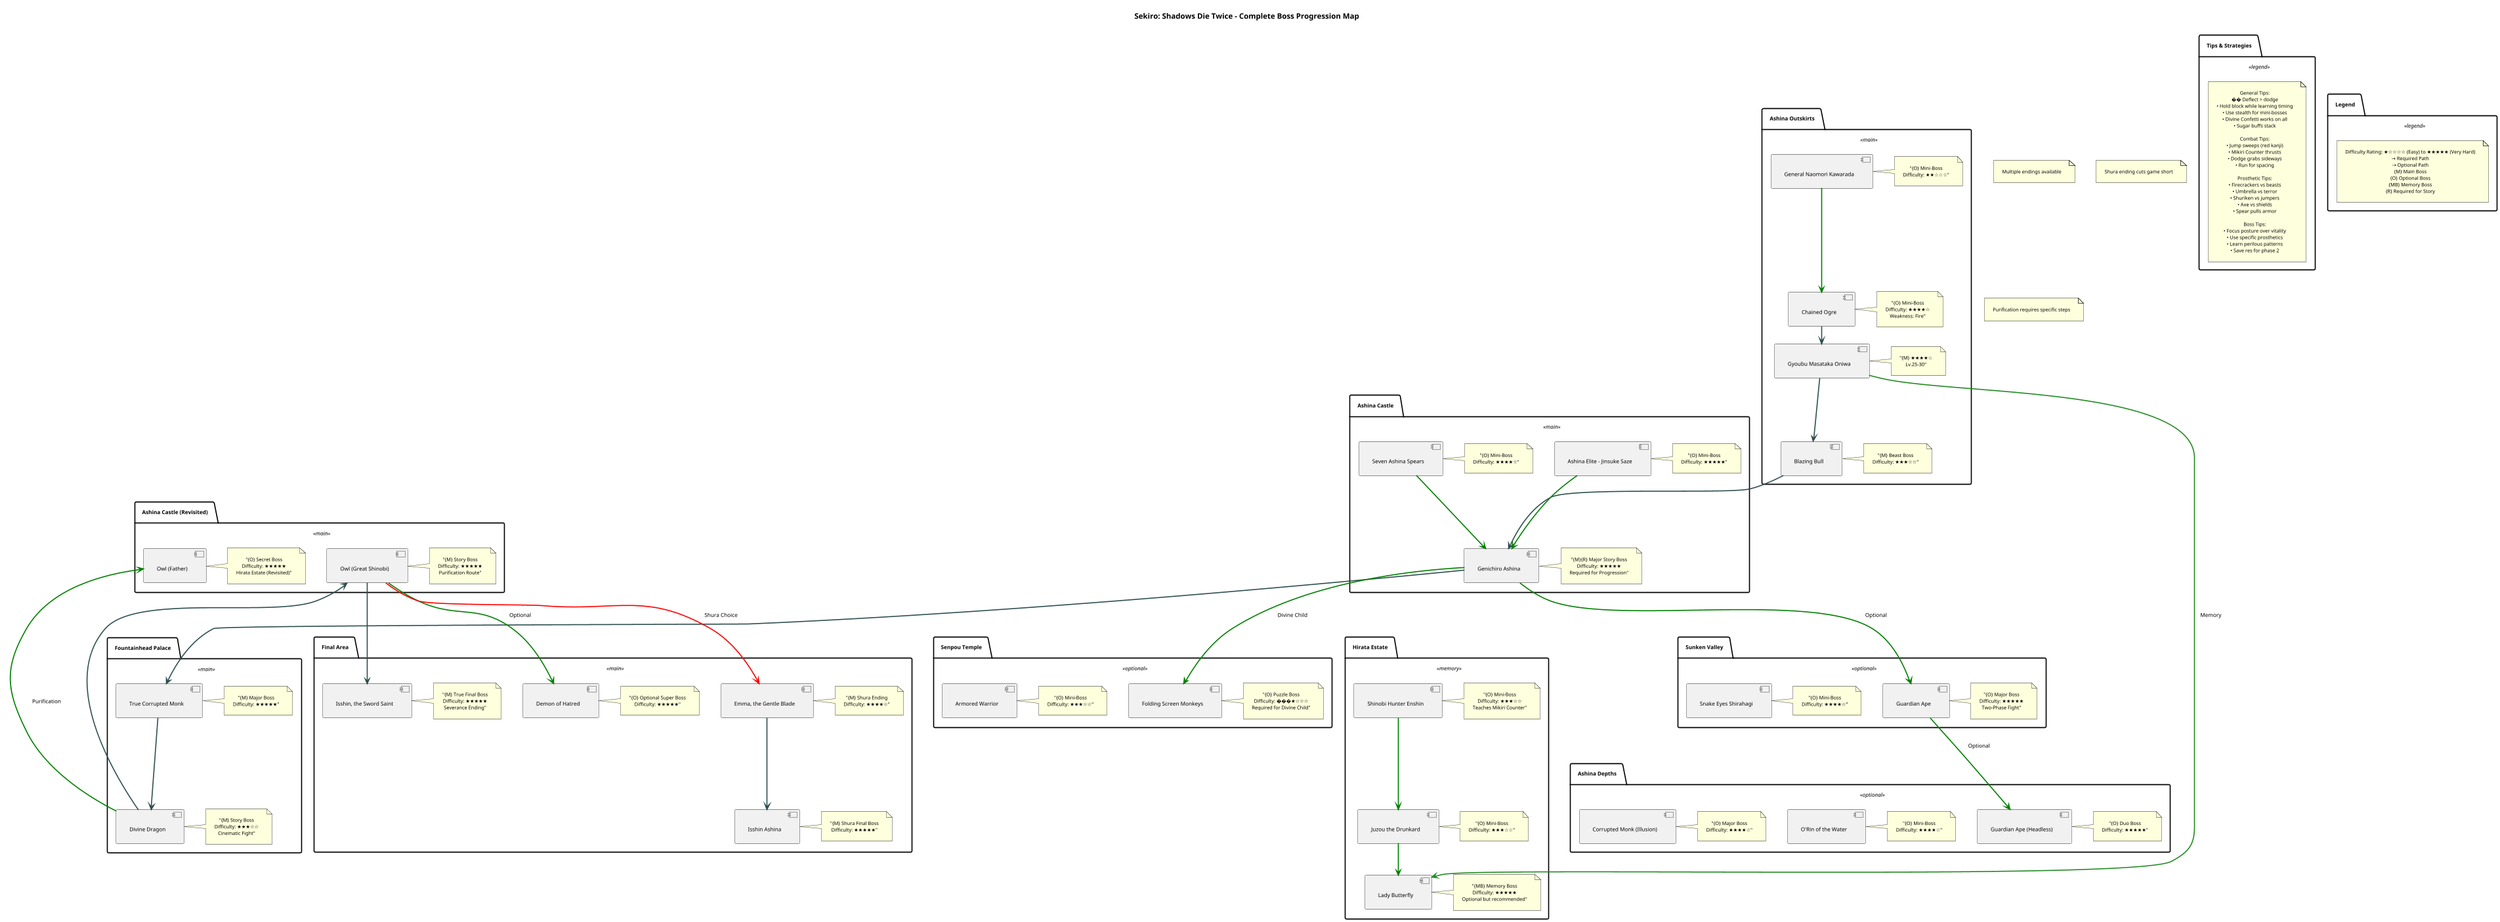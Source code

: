 @startuml
' Layout and Sizing Configuration
skinparam dpi 150
skinparam defaultTextAlignment center
skinparam nodesep 40
skinparam ranksep 30
skinparam padding 10
skinparam packagePadding 15

' Font Configurations
skinparam defaultFontSize 10
skinparam noteFontSize 9
skinparam noteFontStyle plain

' Arrow Styling
skinparam ArrowColor #2F4F4F
skinparam ArrowThickness 2
skinparam PathHoverColor #FF0000
skinparam PathColor #2F4F4F

' Package Styling
skinparam PackageBackgroundColor<<main>> MAIN_COLOR
skinparam PackageBackgroundColor<<optional>> OPTIONAL_COLOR
skinparam PackageBackgroundColor<<memory>> MEMORY_COLOR
skinparam PackageBackgroundColor<<legend>> LEGEND_COLOR
skinparam PackageBorderThickness 2

' Node Styling
skinparam rectangleFontSize 12
skinparam rectanglePadding 10
skinparam rectangleBorderThickness 2

' Scale Configuration
scale max 1200 width
scale max 900 height

' Layout Directives
top to bottom direction

' Group Related Areas
together {
    package "Legend" <<legend>>
    package "Tips & Strategies" <<legend>>
}

together {
    package "Ashina Outskirts" <<main>>
    package "Ashina Castle" <<main>>
}

together {
    package "Hirata Estate" <<memory>>
    package "Senpou Temple" <<optional>>
}

together {
    package "Sunken Valley" <<optional>>
    package "Ashina Depths" <<optional>>
}

together {
    package "Fountainhead Palace" <<main>>
    package "Final Area" <<main>>
}

!define MAIN_COLOR #FFD700
!define OPTIONAL_COLOR #C0C0C0
!define MEMORY_COLOR #E6E6FA
!define LEGEND_COLOR #E6E6FA
!define DIFFICULTY_HIGH #FF0000
!define DIFFICULTY_MEDIUM #FFA500
!define DIFFICULTY_LOW #008000

title Sekiro: Shadows Die Twice - Complete Boss Progression Map

package "Legend" <<legend>> {
    note as N1
        Difficulty Rating: ★☆☆☆☆ (Easy) to ★★★★★ (Very Hard)
        → Required Path
        ⇢ Optional Path
        {M} Main Boss
        {O} Optional Boss
        {MB} Memory Boss
        {R} Required for Story
    end note
}

package "Tips & Strategies" <<legend>> {
    note as Tips
        General Tips:
        �� Deflect > dodge
        • Hold block while learning timing
        • Use stealth for mini-bosses
        • Divine Confetti works on all
        • Sugar buffs stack
        
        Combat Tips:
        • Jump sweeps (red kanji)
        • Mikiri Counter thrusts
        • Dodge grabs sideways
        • Run for spacing
        
        Prosthetic Tips:
        • Firecrackers vs beasts
        • Umbrella vs terror
        • Shuriken vs jumpers
        • Axe vs shields
        • Spear pulls armor
        
        Boss Tips:
        • Focus posture over vitality
        • Use specific prosthetics
        • Learn perilous patterns
        • Save res for phase 2
    end note
}

package "Ashina Outskirts" <<main>> {
    [Gyoubu Masataka Oniwa] as Gyoubu
    note right: "{M} ★★★★☆\nLv.25-30"
    
    [General Naomori Kawarada] as Kawarada
    note right: "{O} Mini-Boss\nDifficulty: ★★☆☆☆"
    
    [Chained Ogre] as Ogre
    note right: "{O} Mini-Boss\nDifficulty: ★★★★☆\nWeakness: Fire"
    
    [Blazing Bull] as Bull
    note right: "{M} Beast Boss\nDifficulty: ★★★☆☆"
}

package "Hirata Estate" <<memory>> {
    [Lady Butterfly] as Butterfly
    note right: "{MB} Memory Boss\nDifficulty: ★★★★★\nOptional but recommended"
    
    [Juzou the Drunkard] as Juzou
    note right: "{O} Mini-Boss\nDifficulty: ★★★☆☆"
    
    [Shinobi Hunter Enshin] as Enshin
    note right: "{O} Mini-Boss\nDifficulty: ★★★☆☆\nTeaches Mikiri Counter"
}

package "Ashina Castle" <<main>> {
    [Genichiro Ashina] as Genichiro
    note right: "{M}{R} Major Story Boss\nDifficulty: ★★★★★\nRequired for Progression"
    
    [Ashina Elite - Jinsuke Saze] as Jinsuke
    note right: "{O} Mini-Boss\nDifficulty: ★★★★★"
    
    [Seven Ashina Spears] as Spears
    note right: "{O} Mini-Boss\nDifficulty: ★★★★☆"
}

package "Senpou Temple" <<optional>> {
    [Folding Screen Monkeys] as Monkeys
    note right: "{O} Puzzle Boss\nDifficulty: ���★☆☆☆\nRequired for Divine Child"
    
    [Armored Warrior] as Warrior
    note right: "{O} Mini-Boss\nDifficulty: ★★★☆☆"
}

package "Sunken Valley" <<optional>> {
    [Guardian Ape] as Ape
    note right: "{O} Major Boss\nDifficulty: ★★★★★\nTwo-Phase Fight"
    
    [Snake Eyes Shirahagi] as Shirahagi
    note right: "{O} Mini-Boss\nDifficulty: ★★★★☆"
}

package "Ashina Depths" <<optional>> {
    [Guardian Ape (Headless)] as HeadlessApe
    note right: "{O} Duo Boss\nDifficulty: ★★★★★"
    
    [O'Rin of the Water] as ORin
    note right: "{O} Mini-Boss\nDifficulty: ★★★★☆"
    
    [Corrupted Monk (Illusion)] as MonkIllusion
    note right: "{O} Major Boss\nDifficulty: ★★★★☆"
}

package "Fountainhead Palace" <<main>> {
    [True Corrupted Monk] as TrueMonk
    note right: "{M} Major Boss\nDifficulty: ★★★★★"
    
    [Divine Dragon] as Dragon
    note right: "{M} Story Boss\nDifficulty: ★★★☆☆\nCinematic Fight"
}

package "Ashina Castle (Revisited)" <<main>> {
    [Owl (Great Shinobi)] as OwlShinobi
    note right: "{M} Story Boss\nDifficulty: ★★★★★\nPurification Route"
    
    [Owl (Father)] as OwlFather
    note right: "{O} Secret Boss\nDifficulty: ★★★★★\nHirata Estate (Revisited)"
}

package "Final Area" <<main>> {
    [Isshin, the Sword Saint] as Isshin
    note right: "{M} True Final Boss\nDifficulty: ★★★★★\nSeverance Ending"
    
    [Demon of Hatred] as Demon
    note right: "{O} Optional Super Boss\nDifficulty: ★★★★★"
    
    [Emma, the Gentle Blade] as Emma
    note right: "{M} Shura Ending\nDifficulty: ★★★★☆"
    
    [Isshin Ashina] as IsshingShura
    note right: "{M} Shura Final Boss\nDifficulty: ★★★★★"
}

' Main Story Progression
skinparam PathHoverColor #FF0000
skinparam PathColor #2F4F4F
Ogre --> Gyoubu
Gyoubu --> Bull
Bull --> Genichiro
Genichiro --> TrueMonk
TrueMonk --> Dragon
Dragon --> OwlShinobi
OwlShinobi --> Isshin

' Optional and Memory Paths
Gyoubu -[thickness=2,#228B22]-> Butterfly : "Memory"
Genichiro -[#green]-> Monkeys : "Divine Child"
Genichiro -[#green]-> Ape : "Optional"
Ape -[#green]-> HeadlessApe : "Optional"
Dragon -[#green]-> OwlFather : "Purification"
OwlShinobi -[#green]-> Demon : "Optional"

' Shura Ending Path
OwlShinobi -[thickness=2,#FF0000]-> Emma : "Shura Choice"
Emma --> IsshingShura

' Mini-Boss Connections
Kawarada -[#green]-> Ogre
Enshin -[#green]-> Juzou
Juzou -[#green]-> Butterfly
Spears -[#green]-> Genichiro
Jinsuke -[#green]-> Genichiro

' Additional Notes
note "Multiple endings available" as N2
note "Shura ending cuts game short" as N3
note "Purification requires specific steps" as N4

@enduml
